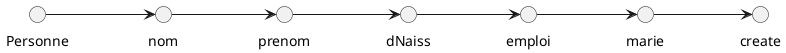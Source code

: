 @startuml

left to right direction
circle Personne
circle nom
circle prenom
circle dNaiss
circle emploi
circle marie
circle create
Personne --> nom
nom --> prenom
prenom --> dNaiss
dNaiss --> emploi
emploi --> marie
marie --> create

@enduml
